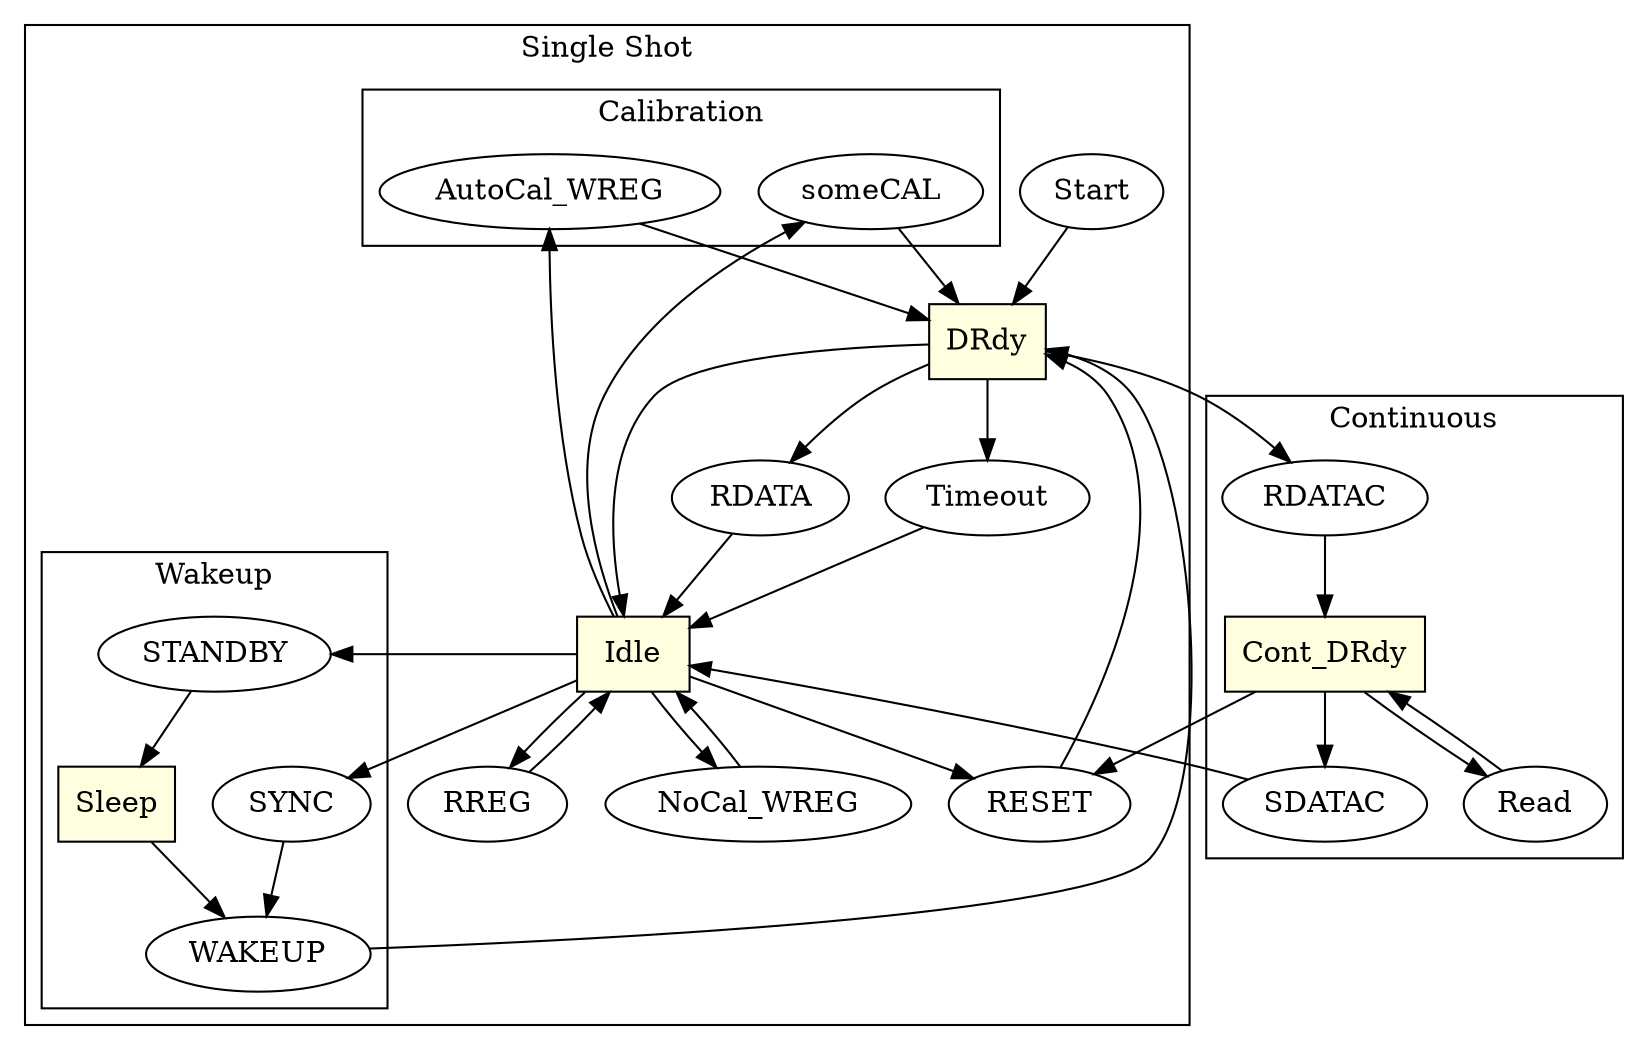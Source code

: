 digraph Ads1256_States {

    # graph [splines=false];

    DRdy, Cont_DRdy, Idle, Sleep [shape=box, fillcolor=lightyellow, style=filled ]

    subgraph cluster_oneshot {
        label = "Single Shot"

        Start -> DRdy  -> Idle
        DRdy  -> RDATA -> Idle
        Idle  -> RREG  -> Idle
        Idle  -> NoCal_WREG  -> Idle
        Idle  -> RESET -> DRdy
        Idle -> STANDBY
        Idle -> SYNC
        WAKEUP -> DRdy
        Idle -> someCAL -> DRdy
        Idle -> AutoCal_WREG -> DRdy
        DRdy -> Timeout -> Idle

        subgraph cluster_wakeup {
            label = "Wakeup"

            STANDBY -> Sleep -> WAKEUP
            SYNC    -> WAKEUP
        }

        subgraph cluster_calibrate {
            label = "Calibration"

            someCAL
            AutoCal_WREG
        }
    }

    subgraph cluster_continuous {
        label = "Continuous"

        DRdy      -> RDATAC -> Cont_DRdy
        Cont_DRdy -> Read   -> Cont_DRdy
        Cont_DRdy -> SDATAC -> Idle
        Cont_DRdy -> RESET
    }
}